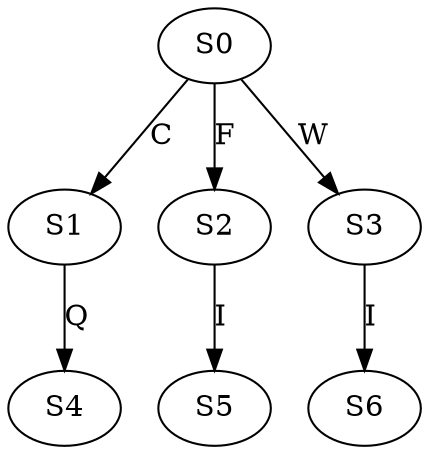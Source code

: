 strict digraph  {
	S0 -> S1 [ label = C ];
	S0 -> S2 [ label = F ];
	S0 -> S3 [ label = W ];
	S1 -> S4 [ label = Q ];
	S2 -> S5 [ label = I ];
	S3 -> S6 [ label = I ];
}

